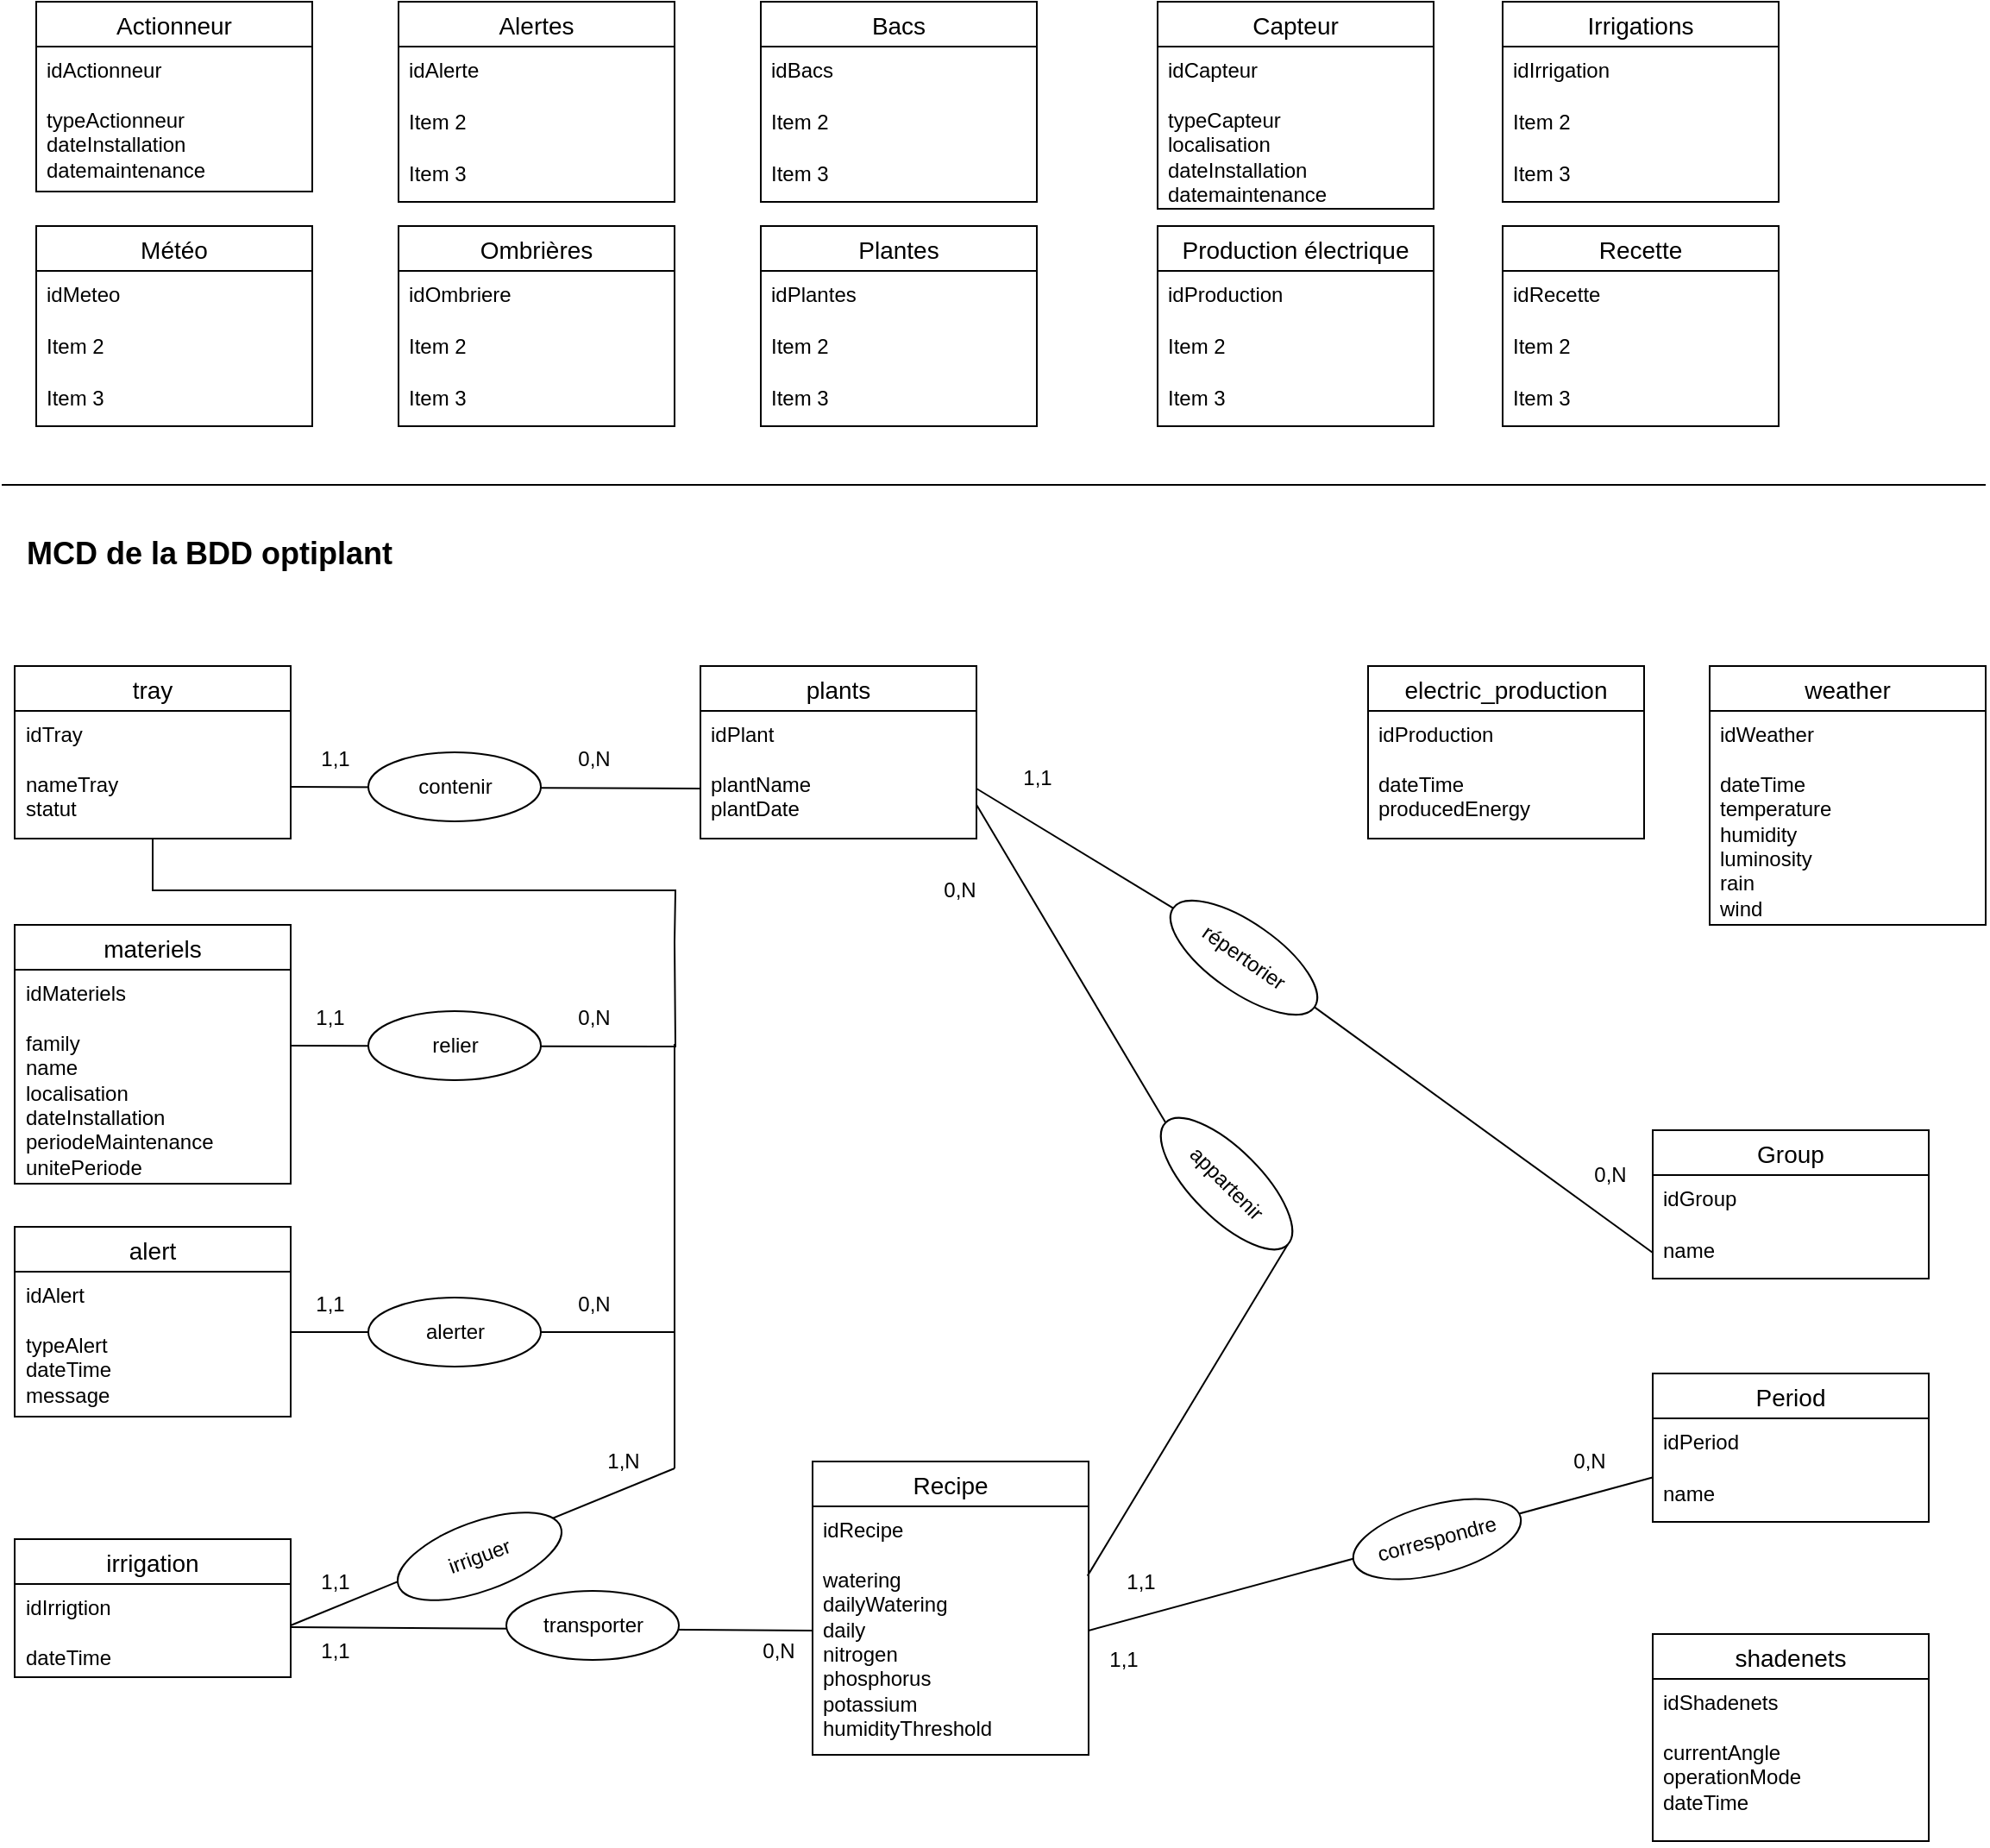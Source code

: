 <mxfile version="26.0.16">
  <diagram name="MCD" id="uWJ0e3N0dm7fcI5BOGlj">
    <mxGraphModel dx="1411" dy="1167" grid="1" gridSize="10" guides="1" tooltips="1" connect="1" arrows="1" fold="1" page="1" pageScale="1" pageWidth="1169" pageHeight="1654" math="0" shadow="0">
      <root>
        <mxCell id="T9H4gMGK_s0aDdUB7x26-0" />
        <mxCell id="T9H4gMGK_s0aDdUB7x26-1" parent="T9H4gMGK_s0aDdUB7x26-0" />
        <mxCell id="T9H4gMGK_s0aDdUB7x26-6" value="Alertes" style="swimlane;fontStyle=0;childLayout=stackLayout;horizontal=1;startSize=26;horizontalStack=0;resizeParent=1;resizeParentMax=0;resizeLast=0;collapsible=1;marginBottom=0;align=center;fontSize=14;" parent="T9H4gMGK_s0aDdUB7x26-1" vertex="1">
          <mxGeometry x="240" y="40" width="160" height="116" as="geometry" />
        </mxCell>
        <mxCell id="T9H4gMGK_s0aDdUB7x26-7" value="idAlerte" style="text;strokeColor=none;fillColor=none;spacingLeft=4;spacingRight=4;overflow=hidden;rotatable=0;points=[[0,0.5],[1,0.5]];portConstraint=eastwest;fontSize=12;whiteSpace=wrap;html=1;" parent="T9H4gMGK_s0aDdUB7x26-6" vertex="1">
          <mxGeometry y="26" width="160" height="30" as="geometry" />
        </mxCell>
        <mxCell id="T9H4gMGK_s0aDdUB7x26-8" value="Item 2" style="text;strokeColor=none;fillColor=none;spacingLeft=4;spacingRight=4;overflow=hidden;rotatable=0;points=[[0,0.5],[1,0.5]];portConstraint=eastwest;fontSize=12;whiteSpace=wrap;html=1;" parent="T9H4gMGK_s0aDdUB7x26-6" vertex="1">
          <mxGeometry y="56" width="160" height="30" as="geometry" />
        </mxCell>
        <mxCell id="T9H4gMGK_s0aDdUB7x26-9" value="Item 3" style="text;strokeColor=none;fillColor=none;spacingLeft=4;spacingRight=4;overflow=hidden;rotatable=0;points=[[0,0.5],[1,0.5]];portConstraint=eastwest;fontSize=12;whiteSpace=wrap;html=1;" parent="T9H4gMGK_s0aDdUB7x26-6" vertex="1">
          <mxGeometry y="86" width="160" height="30" as="geometry" />
        </mxCell>
        <mxCell id="T9H4gMGK_s0aDdUB7x26-10" value="Bacs" style="swimlane;fontStyle=0;childLayout=stackLayout;horizontal=1;startSize=26;horizontalStack=0;resizeParent=1;resizeParentMax=0;resizeLast=0;collapsible=1;marginBottom=0;align=center;fontSize=14;" parent="T9H4gMGK_s0aDdUB7x26-1" vertex="1">
          <mxGeometry x="450" y="40" width="160" height="116" as="geometry" />
        </mxCell>
        <mxCell id="T9H4gMGK_s0aDdUB7x26-11" value="idBacs" style="text;strokeColor=none;fillColor=none;spacingLeft=4;spacingRight=4;overflow=hidden;rotatable=0;points=[[0,0.5],[1,0.5]];portConstraint=eastwest;fontSize=12;whiteSpace=wrap;html=1;" parent="T9H4gMGK_s0aDdUB7x26-10" vertex="1">
          <mxGeometry y="26" width="160" height="30" as="geometry" />
        </mxCell>
        <mxCell id="T9H4gMGK_s0aDdUB7x26-12" value="Item 2" style="text;strokeColor=none;fillColor=none;spacingLeft=4;spacingRight=4;overflow=hidden;rotatable=0;points=[[0,0.5],[1,0.5]];portConstraint=eastwest;fontSize=12;whiteSpace=wrap;html=1;" parent="T9H4gMGK_s0aDdUB7x26-10" vertex="1">
          <mxGeometry y="56" width="160" height="30" as="geometry" />
        </mxCell>
        <mxCell id="T9H4gMGK_s0aDdUB7x26-13" value="Item 3" style="text;strokeColor=none;fillColor=none;spacingLeft=4;spacingRight=4;overflow=hidden;rotatable=0;points=[[0,0.5],[1,0.5]];portConstraint=eastwest;fontSize=12;whiteSpace=wrap;html=1;" parent="T9H4gMGK_s0aDdUB7x26-10" vertex="1">
          <mxGeometry y="86" width="160" height="30" as="geometry" />
        </mxCell>
        <mxCell id="T9H4gMGK_s0aDdUB7x26-18" value="Irrigations" style="swimlane;fontStyle=0;childLayout=stackLayout;horizontal=1;startSize=26;horizontalStack=0;resizeParent=1;resizeParentMax=0;resizeLast=0;collapsible=1;marginBottom=0;align=center;fontSize=14;" parent="T9H4gMGK_s0aDdUB7x26-1" vertex="1">
          <mxGeometry x="880" y="40" width="160" height="116" as="geometry" />
        </mxCell>
        <mxCell id="T9H4gMGK_s0aDdUB7x26-19" value="idIrrigation" style="text;strokeColor=none;fillColor=none;spacingLeft=4;spacingRight=4;overflow=hidden;rotatable=0;points=[[0,0.5],[1,0.5]];portConstraint=eastwest;fontSize=12;whiteSpace=wrap;html=1;" parent="T9H4gMGK_s0aDdUB7x26-18" vertex="1">
          <mxGeometry y="26" width="160" height="30" as="geometry" />
        </mxCell>
        <mxCell id="T9H4gMGK_s0aDdUB7x26-20" value="Item 2" style="text;strokeColor=none;fillColor=none;spacingLeft=4;spacingRight=4;overflow=hidden;rotatable=0;points=[[0,0.5],[1,0.5]];portConstraint=eastwest;fontSize=12;whiteSpace=wrap;html=1;" parent="T9H4gMGK_s0aDdUB7x26-18" vertex="1">
          <mxGeometry y="56" width="160" height="30" as="geometry" />
        </mxCell>
        <mxCell id="T9H4gMGK_s0aDdUB7x26-21" value="Item 3" style="text;strokeColor=none;fillColor=none;spacingLeft=4;spacingRight=4;overflow=hidden;rotatable=0;points=[[0,0.5],[1,0.5]];portConstraint=eastwest;fontSize=12;whiteSpace=wrap;html=1;" parent="T9H4gMGK_s0aDdUB7x26-18" vertex="1">
          <mxGeometry y="86" width="160" height="30" as="geometry" />
        </mxCell>
        <mxCell id="T9H4gMGK_s0aDdUB7x26-22" value="Météo" style="swimlane;fontStyle=0;childLayout=stackLayout;horizontal=1;startSize=26;horizontalStack=0;resizeParent=1;resizeParentMax=0;resizeLast=0;collapsible=1;marginBottom=0;align=center;fontSize=14;" parent="T9H4gMGK_s0aDdUB7x26-1" vertex="1">
          <mxGeometry x="30" y="170" width="160" height="116" as="geometry" />
        </mxCell>
        <mxCell id="T9H4gMGK_s0aDdUB7x26-23" value="idMeteo" style="text;strokeColor=none;fillColor=none;spacingLeft=4;spacingRight=4;overflow=hidden;rotatable=0;points=[[0,0.5],[1,0.5]];portConstraint=eastwest;fontSize=12;whiteSpace=wrap;html=1;" parent="T9H4gMGK_s0aDdUB7x26-22" vertex="1">
          <mxGeometry y="26" width="160" height="30" as="geometry" />
        </mxCell>
        <mxCell id="T9H4gMGK_s0aDdUB7x26-24" value="Item 2" style="text;strokeColor=none;fillColor=none;spacingLeft=4;spacingRight=4;overflow=hidden;rotatable=0;points=[[0,0.5],[1,0.5]];portConstraint=eastwest;fontSize=12;whiteSpace=wrap;html=1;" parent="T9H4gMGK_s0aDdUB7x26-22" vertex="1">
          <mxGeometry y="56" width="160" height="30" as="geometry" />
        </mxCell>
        <mxCell id="T9H4gMGK_s0aDdUB7x26-25" value="Item 3" style="text;strokeColor=none;fillColor=none;spacingLeft=4;spacingRight=4;overflow=hidden;rotatable=0;points=[[0,0.5],[1,0.5]];portConstraint=eastwest;fontSize=12;whiteSpace=wrap;html=1;" parent="T9H4gMGK_s0aDdUB7x26-22" vertex="1">
          <mxGeometry y="86" width="160" height="30" as="geometry" />
        </mxCell>
        <mxCell id="T9H4gMGK_s0aDdUB7x26-26" value="Ombrières" style="swimlane;fontStyle=0;childLayout=stackLayout;horizontal=1;startSize=26;horizontalStack=0;resizeParent=1;resizeParentMax=0;resizeLast=0;collapsible=1;marginBottom=0;align=center;fontSize=14;" parent="T9H4gMGK_s0aDdUB7x26-1" vertex="1">
          <mxGeometry x="240" y="170" width="160" height="116" as="geometry" />
        </mxCell>
        <mxCell id="T9H4gMGK_s0aDdUB7x26-27" value="idOmbriere" style="text;strokeColor=none;fillColor=none;spacingLeft=4;spacingRight=4;overflow=hidden;rotatable=0;points=[[0,0.5],[1,0.5]];portConstraint=eastwest;fontSize=12;whiteSpace=wrap;html=1;" parent="T9H4gMGK_s0aDdUB7x26-26" vertex="1">
          <mxGeometry y="26" width="160" height="30" as="geometry" />
        </mxCell>
        <mxCell id="T9H4gMGK_s0aDdUB7x26-28" value="Item 2" style="text;strokeColor=none;fillColor=none;spacingLeft=4;spacingRight=4;overflow=hidden;rotatable=0;points=[[0,0.5],[1,0.5]];portConstraint=eastwest;fontSize=12;whiteSpace=wrap;html=1;" parent="T9H4gMGK_s0aDdUB7x26-26" vertex="1">
          <mxGeometry y="56" width="160" height="30" as="geometry" />
        </mxCell>
        <mxCell id="T9H4gMGK_s0aDdUB7x26-29" value="Item 3" style="text;strokeColor=none;fillColor=none;spacingLeft=4;spacingRight=4;overflow=hidden;rotatable=0;points=[[0,0.5],[1,0.5]];portConstraint=eastwest;fontSize=12;whiteSpace=wrap;html=1;" parent="T9H4gMGK_s0aDdUB7x26-26" vertex="1">
          <mxGeometry y="86" width="160" height="30" as="geometry" />
        </mxCell>
        <mxCell id="T9H4gMGK_s0aDdUB7x26-30" value="Plantes" style="swimlane;fontStyle=0;childLayout=stackLayout;horizontal=1;startSize=26;horizontalStack=0;resizeParent=1;resizeParentMax=0;resizeLast=0;collapsible=1;marginBottom=0;align=center;fontSize=14;" parent="T9H4gMGK_s0aDdUB7x26-1" vertex="1">
          <mxGeometry x="450" y="170" width="160" height="116" as="geometry" />
        </mxCell>
        <mxCell id="T9H4gMGK_s0aDdUB7x26-31" value="idPlantes" style="text;strokeColor=none;fillColor=none;spacingLeft=4;spacingRight=4;overflow=hidden;rotatable=0;points=[[0,0.5],[1,0.5]];portConstraint=eastwest;fontSize=12;whiteSpace=wrap;html=1;" parent="T9H4gMGK_s0aDdUB7x26-30" vertex="1">
          <mxGeometry y="26" width="160" height="30" as="geometry" />
        </mxCell>
        <mxCell id="T9H4gMGK_s0aDdUB7x26-32" value="Item 2" style="text;strokeColor=none;fillColor=none;spacingLeft=4;spacingRight=4;overflow=hidden;rotatable=0;points=[[0,0.5],[1,0.5]];portConstraint=eastwest;fontSize=12;whiteSpace=wrap;html=1;" parent="T9H4gMGK_s0aDdUB7x26-30" vertex="1">
          <mxGeometry y="56" width="160" height="30" as="geometry" />
        </mxCell>
        <mxCell id="T9H4gMGK_s0aDdUB7x26-33" value="Item 3" style="text;strokeColor=none;fillColor=none;spacingLeft=4;spacingRight=4;overflow=hidden;rotatable=0;points=[[0,0.5],[1,0.5]];portConstraint=eastwest;fontSize=12;whiteSpace=wrap;html=1;" parent="T9H4gMGK_s0aDdUB7x26-30" vertex="1">
          <mxGeometry y="86" width="160" height="30" as="geometry" />
        </mxCell>
        <mxCell id="T9H4gMGK_s0aDdUB7x26-34" value="Production électrique" style="swimlane;fontStyle=0;childLayout=stackLayout;horizontal=1;startSize=26;horizontalStack=0;resizeParent=1;resizeParentMax=0;resizeLast=0;collapsible=1;marginBottom=0;align=center;fontSize=14;" parent="T9H4gMGK_s0aDdUB7x26-1" vertex="1">
          <mxGeometry x="680" y="170" width="160" height="116" as="geometry" />
        </mxCell>
        <mxCell id="T9H4gMGK_s0aDdUB7x26-35" value="idProduction" style="text;strokeColor=none;fillColor=none;spacingLeft=4;spacingRight=4;overflow=hidden;rotatable=0;points=[[0,0.5],[1,0.5]];portConstraint=eastwest;fontSize=12;whiteSpace=wrap;html=1;" parent="T9H4gMGK_s0aDdUB7x26-34" vertex="1">
          <mxGeometry y="26" width="160" height="30" as="geometry" />
        </mxCell>
        <mxCell id="T9H4gMGK_s0aDdUB7x26-36" value="Item 2" style="text;strokeColor=none;fillColor=none;spacingLeft=4;spacingRight=4;overflow=hidden;rotatable=0;points=[[0,0.5],[1,0.5]];portConstraint=eastwest;fontSize=12;whiteSpace=wrap;html=1;" parent="T9H4gMGK_s0aDdUB7x26-34" vertex="1">
          <mxGeometry y="56" width="160" height="30" as="geometry" />
        </mxCell>
        <mxCell id="T9H4gMGK_s0aDdUB7x26-37" value="Item 3" style="text;strokeColor=none;fillColor=none;spacingLeft=4;spacingRight=4;overflow=hidden;rotatable=0;points=[[0,0.5],[1,0.5]];portConstraint=eastwest;fontSize=12;whiteSpace=wrap;html=1;" parent="T9H4gMGK_s0aDdUB7x26-34" vertex="1">
          <mxGeometry y="86" width="160" height="30" as="geometry" />
        </mxCell>
        <mxCell id="T9H4gMGK_s0aDdUB7x26-38" value="Recette" style="swimlane;fontStyle=0;childLayout=stackLayout;horizontal=1;startSize=26;horizontalStack=0;resizeParent=1;resizeParentMax=0;resizeLast=0;collapsible=1;marginBottom=0;align=center;fontSize=14;" parent="T9H4gMGK_s0aDdUB7x26-1" vertex="1">
          <mxGeometry x="880" y="170" width="160" height="116" as="geometry" />
        </mxCell>
        <mxCell id="T9H4gMGK_s0aDdUB7x26-39" value="idRecette" style="text;strokeColor=none;fillColor=none;spacingLeft=4;spacingRight=4;overflow=hidden;rotatable=0;points=[[0,0.5],[1,0.5]];portConstraint=eastwest;fontSize=12;whiteSpace=wrap;html=1;" parent="T9H4gMGK_s0aDdUB7x26-38" vertex="1">
          <mxGeometry y="26" width="160" height="30" as="geometry" />
        </mxCell>
        <mxCell id="T9H4gMGK_s0aDdUB7x26-40" value="Item 2" style="text;strokeColor=none;fillColor=none;spacingLeft=4;spacingRight=4;overflow=hidden;rotatable=0;points=[[0,0.5],[1,0.5]];portConstraint=eastwest;fontSize=12;whiteSpace=wrap;html=1;" parent="T9H4gMGK_s0aDdUB7x26-38" vertex="1">
          <mxGeometry y="56" width="160" height="30" as="geometry" />
        </mxCell>
        <mxCell id="T9H4gMGK_s0aDdUB7x26-41" value="Item 3" style="text;strokeColor=none;fillColor=none;spacingLeft=4;spacingRight=4;overflow=hidden;rotatable=0;points=[[0,0.5],[1,0.5]];portConstraint=eastwest;fontSize=12;whiteSpace=wrap;html=1;" parent="T9H4gMGK_s0aDdUB7x26-38" vertex="1">
          <mxGeometry y="86" width="160" height="30" as="geometry" />
        </mxCell>
        <mxCell id="j0MVk8MpoayFazlEa2W3-0" style="edgeStyle=orthogonalEdgeStyle;rounded=0;orthogonalLoop=1;jettySize=auto;html=1;exitX=0.5;exitY=1;exitDx=0;exitDy=0;endArrow=none;startFill=0;" parent="T9H4gMGK_s0aDdUB7x26-1" source="nybgzaofSDxsT-tVlt5b-0" edge="1">
          <mxGeometry relative="1" as="geometry">
            <mxPoint x="400" y="585" as="targetPoint" />
          </mxGeometry>
        </mxCell>
        <mxCell id="nybgzaofSDxsT-tVlt5b-0" value="tray" style="swimlane;fontStyle=0;childLayout=stackLayout;horizontal=1;startSize=26;horizontalStack=0;resizeParent=1;resizeParentMax=0;resizeLast=0;collapsible=1;marginBottom=0;align=center;fontSize=14;" parent="T9H4gMGK_s0aDdUB7x26-1" vertex="1">
          <mxGeometry x="17.5" y="425" width="160" height="100" as="geometry" />
        </mxCell>
        <mxCell id="nybgzaofSDxsT-tVlt5b-1" value="&lt;div&gt;idTray&lt;u&gt; &lt;/u&gt;&lt;/div&gt;&lt;div&gt;&lt;br&gt;&lt;/div&gt;&lt;div&gt;nameTray&lt;/div&gt;&lt;div&gt;&lt;span style=&quot;white-space: pre;&quot;&gt;statut&lt;span style=&quot;white-space: pre;&quot;&gt;&#x9;&lt;/span&gt;&lt;/span&gt;&lt;/div&gt;&lt;div&gt;&lt;br&gt;&lt;/div&gt;" style="text;strokeColor=none;fillColor=none;spacingLeft=4;spacingRight=4;overflow=hidden;rotatable=0;points=[[0,0.5],[1,0.5]];portConstraint=eastwest;fontSize=12;whiteSpace=wrap;html=1;" parent="nybgzaofSDxsT-tVlt5b-0" vertex="1">
          <mxGeometry y="26" width="160" height="74" as="geometry" />
        </mxCell>
        <mxCell id="nybgzaofSDxsT-tVlt5b-4" value="plants" style="swimlane;fontStyle=0;childLayout=stackLayout;horizontal=1;startSize=26;horizontalStack=0;resizeParent=1;resizeParentMax=0;resizeLast=0;collapsible=1;marginBottom=0;align=center;fontSize=14;" parent="T9H4gMGK_s0aDdUB7x26-1" vertex="1">
          <mxGeometry x="415" y="425" width="160" height="100" as="geometry">
            <mxRectangle x="380" y="360" width="90" height="30" as="alternateBounds" />
          </mxGeometry>
        </mxCell>
        <mxCell id="nybgzaofSDxsT-tVlt5b-5" value="&lt;div&gt;idPlant&lt;/div&gt;&lt;div&gt;&lt;br&gt;&lt;/div&gt;&lt;div&gt;plantName&lt;/div&gt;&lt;div&gt;plantDate&lt;/div&gt;" style="text;strokeColor=none;fillColor=none;spacingLeft=4;spacingRight=4;overflow=hidden;rotatable=0;points=[[0,0.5],[1,0.5]];portConstraint=eastwest;fontSize=12;whiteSpace=wrap;html=1;" parent="nybgzaofSDxsT-tVlt5b-4" vertex="1">
          <mxGeometry y="26" width="160" height="74" as="geometry" />
        </mxCell>
        <mxCell id="nybgzaofSDxsT-tVlt5b-12" value="" style="endArrow=none;html=1;rounded=0;entryX=0;entryY=0.5;entryDx=0;entryDy=0;" parent="T9H4gMGK_s0aDdUB7x26-1" edge="1">
          <mxGeometry relative="1" as="geometry">
            <mxPoint x="177.5" y="495" as="sourcePoint" />
            <mxPoint x="415" y="496" as="targetPoint" />
          </mxGeometry>
        </mxCell>
        <mxCell id="nybgzaofSDxsT-tVlt5b-9" value="contenir" style="ellipse;whiteSpace=wrap;html=1;align=center;" parent="T9H4gMGK_s0aDdUB7x26-1" vertex="1">
          <mxGeometry x="222.5" y="475" width="100" height="40" as="geometry" />
        </mxCell>
        <mxCell id="gFLPSM0X9cLNO_FBiv-f-0" value="1,1" style="text;html=1;align=center;verticalAlign=middle;resizable=0;points=[];autosize=1;strokeColor=none;fillColor=none;" parent="T9H4gMGK_s0aDdUB7x26-1" vertex="1">
          <mxGeometry x="182.5" y="464" width="40" height="30" as="geometry" />
        </mxCell>
        <mxCell id="gFLPSM0X9cLNO_FBiv-f-2" value="0,N" style="text;html=1;align=center;verticalAlign=middle;resizable=0;points=[];autosize=1;strokeColor=none;fillColor=none;" parent="T9H4gMGK_s0aDdUB7x26-1" vertex="1">
          <mxGeometry x="332.5" y="464" width="40" height="30" as="geometry" />
        </mxCell>
        <mxCell id="gFLPSM0X9cLNO_FBiv-f-3" value="" style="endArrow=none;html=1;rounded=0;" parent="T9H4gMGK_s0aDdUB7x26-1" edge="1">
          <mxGeometry width="50" height="50" relative="1" as="geometry">
            <mxPoint x="10" y="320" as="sourcePoint" />
            <mxPoint x="1160" y="320" as="targetPoint" />
          </mxGeometry>
        </mxCell>
        <mxCell id="gFLPSM0X9cLNO_FBiv-f-16" value="" style="endArrow=none;html=1;rounded=0;edgeStyle=orthogonalEdgeStyle;" parent="T9H4gMGK_s0aDdUB7x26-1" edge="1">
          <mxGeometry relative="1" as="geometry">
            <mxPoint x="177.5" y="645" as="sourcePoint" />
            <mxPoint x="400" y="585" as="targetPoint" />
          </mxGeometry>
        </mxCell>
        <mxCell id="gFLPSM0X9cLNO_FBiv-f-17" value="relier" style="ellipse;whiteSpace=wrap;html=1;align=center;" parent="T9H4gMGK_s0aDdUB7x26-1" vertex="1">
          <mxGeometry x="222.5" y="625" width="100" height="40" as="geometry" />
        </mxCell>
        <mxCell id="gFLPSM0X9cLNO_FBiv-f-18" value="1,1" style="text;html=1;align=center;verticalAlign=middle;resizable=0;points=[];autosize=1;strokeColor=none;fillColor=none;" parent="T9H4gMGK_s0aDdUB7x26-1" vertex="1">
          <mxGeometry x="180" y="614" width="40" height="30" as="geometry" />
        </mxCell>
        <mxCell id="gFLPSM0X9cLNO_FBiv-f-19" value="0,N" style="text;html=1;align=center;verticalAlign=middle;resizable=0;points=[];autosize=1;strokeColor=none;fillColor=none;" parent="T9H4gMGK_s0aDdUB7x26-1" vertex="1">
          <mxGeometry x="332.5" y="614" width="40" height="30" as="geometry" />
        </mxCell>
        <mxCell id="gFLPSM0X9cLNO_FBiv-f-40" value="alert" style="swimlane;fontStyle=0;childLayout=stackLayout;horizontal=1;startSize=26;horizontalStack=0;resizeParent=1;resizeParentMax=0;resizeLast=0;collapsible=1;marginBottom=0;align=center;fontSize=14;" parent="T9H4gMGK_s0aDdUB7x26-1" vertex="1">
          <mxGeometry x="17.5" y="750" width="160" height="110" as="geometry" />
        </mxCell>
        <mxCell id="gFLPSM0X9cLNO_FBiv-f-41" value="&lt;div&gt;idAlert&lt;/div&gt;&lt;div&gt;&lt;br&gt;&lt;/div&gt;&lt;div&gt;typeAlert&lt;/div&gt;&lt;div&gt;dateTime&lt;/div&gt;&lt;div&gt;message&lt;br&gt;&lt;/div&gt;" style="text;strokeColor=none;fillColor=none;spacingLeft=4;spacingRight=4;overflow=hidden;rotatable=0;points=[[0,0.5],[1,0.5]];portConstraint=eastwest;fontSize=12;whiteSpace=wrap;html=1;" parent="gFLPSM0X9cLNO_FBiv-f-40" vertex="1">
          <mxGeometry y="26" width="160" height="84" as="geometry" />
        </mxCell>
        <mxCell id="gFLPSM0X9cLNO_FBiv-f-48" value="" style="endArrow=none;html=1;rounded=0;" parent="T9H4gMGK_s0aDdUB7x26-1" edge="1">
          <mxGeometry relative="1" as="geometry">
            <mxPoint x="177.5" y="811" as="sourcePoint" />
            <mxPoint x="400" y="811" as="targetPoint" />
          </mxGeometry>
        </mxCell>
        <mxCell id="gFLPSM0X9cLNO_FBiv-f-49" value="alerter" style="ellipse;whiteSpace=wrap;html=1;align=center;" parent="T9H4gMGK_s0aDdUB7x26-1" vertex="1">
          <mxGeometry x="222.5" y="791" width="100" height="40" as="geometry" />
        </mxCell>
        <mxCell id="gFLPSM0X9cLNO_FBiv-f-50" value="1,1" style="text;html=1;align=center;verticalAlign=middle;resizable=0;points=[];autosize=1;strokeColor=none;fillColor=none;" parent="T9H4gMGK_s0aDdUB7x26-1" vertex="1">
          <mxGeometry x="180" y="780" width="40" height="30" as="geometry" />
        </mxCell>
        <mxCell id="gFLPSM0X9cLNO_FBiv-f-51" value="0,N" style="text;html=1;align=center;verticalAlign=middle;resizable=0;points=[];autosize=1;strokeColor=none;fillColor=none;" parent="T9H4gMGK_s0aDdUB7x26-1" vertex="1">
          <mxGeometry x="332.5" y="780" width="40" height="30" as="geometry" />
        </mxCell>
        <mxCell id="gFLPSM0X9cLNO_FBiv-f-129" value="0,N" style="text;html=1;align=center;verticalAlign=middle;resizable=0;points=[];autosize=1;strokeColor=none;fillColor=none;" parent="T9H4gMGK_s0aDdUB7x26-1" vertex="1">
          <mxGeometry x="922" y="705" width="40" height="30" as="geometry" />
        </mxCell>
        <mxCell id="gFLPSM0X9cLNO_FBiv-f-145" value="Group" style="swimlane;fontStyle=0;childLayout=stackLayout;horizontal=1;startSize=26;horizontalStack=0;resizeParent=1;resizeParentMax=0;resizeLast=0;collapsible=1;marginBottom=0;align=center;fontSize=14;" parent="T9H4gMGK_s0aDdUB7x26-1" vertex="1">
          <mxGeometry x="967" y="694" width="160" height="86" as="geometry">
            <mxRectangle x="380" y="360" width="90" height="30" as="alternateBounds" />
          </mxGeometry>
        </mxCell>
        <mxCell id="gFLPSM0X9cLNO_FBiv-f-146" value="idGroup" style="text;strokeColor=none;fillColor=none;spacingLeft=4;spacingRight=4;overflow=hidden;rotatable=0;points=[[0,0.5],[1,0.5]];portConstraint=eastwest;fontSize=12;whiteSpace=wrap;html=1;" parent="gFLPSM0X9cLNO_FBiv-f-145" vertex="1">
          <mxGeometry y="26" width="160" height="30" as="geometry" />
        </mxCell>
        <mxCell id="gFLPSM0X9cLNO_FBiv-f-147" value="name" style="text;strokeColor=none;fillColor=none;spacingLeft=4;spacingRight=4;overflow=hidden;rotatable=0;points=[[0,0.5],[1,0.5]];portConstraint=eastwest;fontSize=12;whiteSpace=wrap;html=1;" parent="gFLPSM0X9cLNO_FBiv-f-145" vertex="1">
          <mxGeometry y="56" width="160" height="30" as="geometry" />
        </mxCell>
        <mxCell id="gFLPSM0X9cLNO_FBiv-f-149" value="" style="endArrow=none;html=1;rounded=0;exitX=0;exitY=0.5;exitDx=0;exitDy=0;entryX=1;entryY=0.735;entryDx=0;entryDy=0;entryPerimeter=0;" parent="T9H4gMGK_s0aDdUB7x26-1" source="0mks6wMDwfBb0dTUlS5L-0" target="nybgzaofSDxsT-tVlt5b-5" edge="1">
          <mxGeometry relative="1" as="geometry">
            <mxPoint x="630" y="690" as="sourcePoint" />
            <mxPoint x="577" y="500" as="targetPoint" />
          </mxGeometry>
        </mxCell>
        <mxCell id="gFLPSM0X9cLNO_FBiv-f-151" value="1,1" style="text;html=1;align=center;verticalAlign=middle;resizable=0;points=[];autosize=1;strokeColor=none;fillColor=none;" parent="T9H4gMGK_s0aDdUB7x26-1" vertex="1">
          <mxGeometry x="640" y="986" width="40" height="30" as="geometry" />
        </mxCell>
        <mxCell id="gFLPSM0X9cLNO_FBiv-f-152" value="0,N" style="text;html=1;align=center;verticalAlign=middle;resizable=0;points=[];autosize=1;strokeColor=none;fillColor=none;" parent="T9H4gMGK_s0aDdUB7x26-1" vertex="1">
          <mxGeometry x="545" y="540" width="40" height="30" as="geometry" />
        </mxCell>
        <mxCell id="gFLPSM0X9cLNO_FBiv-f-153" value="&amp;nbsp;" style="text;strokeColor=none;fillColor=none;spacingLeft=4;spacingRight=4;overflow=hidden;rotatable=0;points=[[0,0.5],[1,0.5]];portConstraint=eastwest;fontSize=12;whiteSpace=wrap;html=1;" parent="T9H4gMGK_s0aDdUB7x26-1" vertex="1">
          <mxGeometry x="967" y="878" width="160" height="30" as="geometry" />
        </mxCell>
        <mxCell id="gFLPSM0X9cLNO_FBiv-f-154" value="" style="endArrow=none;html=1;rounded=0;entryX=-0.001;entryY=0.142;entryDx=0;entryDy=0;exitX=1;exitY=0.5;exitDx=0;exitDy=0;entryPerimeter=0;" parent="T9H4gMGK_s0aDdUB7x26-1" source="gFLPSM0X9cLNO_FBiv-f-178" target="gFLPSM0X9cLNO_FBiv-f-161" edge="1">
          <mxGeometry relative="1" as="geometry">
            <mxPoint x="907.355" y="1009.645" as="sourcePoint" />
            <mxPoint x="727.5" y="1375" as="targetPoint" />
          </mxGeometry>
        </mxCell>
        <mxCell id="gFLPSM0X9cLNO_FBiv-f-155" value="1,1" style="text;html=1;align=center;verticalAlign=middle;resizable=0;points=[];autosize=1;strokeColor=none;fillColor=none;" parent="T9H4gMGK_s0aDdUB7x26-1" vertex="1">
          <mxGeometry x="650" y="941" width="40" height="30" as="geometry" />
        </mxCell>
        <mxCell id="gFLPSM0X9cLNO_FBiv-f-156" value="0,N" style="text;html=1;align=center;verticalAlign=middle;resizable=0;points=[];autosize=1;strokeColor=none;fillColor=none;" parent="T9H4gMGK_s0aDdUB7x26-1" vertex="1">
          <mxGeometry x="910" y="871" width="40" height="30" as="geometry" />
        </mxCell>
        <mxCell id="gFLPSM0X9cLNO_FBiv-f-159" value="Period" style="swimlane;fontStyle=0;childLayout=stackLayout;horizontal=1;startSize=26;horizontalStack=0;resizeParent=1;resizeParentMax=0;resizeLast=0;collapsible=1;marginBottom=0;align=center;fontSize=14;" parent="T9H4gMGK_s0aDdUB7x26-1" vertex="1">
          <mxGeometry x="967" y="835" width="160" height="86" as="geometry">
            <mxRectangle x="380" y="360" width="90" height="30" as="alternateBounds" />
          </mxGeometry>
        </mxCell>
        <mxCell id="gFLPSM0X9cLNO_FBiv-f-160" value="idPeriod" style="text;strokeColor=none;fillColor=none;spacingLeft=4;spacingRight=4;overflow=hidden;rotatable=0;points=[[0,0.5],[1,0.5]];portConstraint=eastwest;fontSize=12;whiteSpace=wrap;html=1;" parent="gFLPSM0X9cLNO_FBiv-f-159" vertex="1">
          <mxGeometry y="26" width="160" height="30" as="geometry" />
        </mxCell>
        <mxCell id="gFLPSM0X9cLNO_FBiv-f-161" value="name" style="text;strokeColor=none;fillColor=none;spacingLeft=4;spacingRight=4;overflow=hidden;rotatable=0;points=[[0,0.5],[1,0.5]];portConstraint=eastwest;fontSize=12;whiteSpace=wrap;html=1;" parent="gFLPSM0X9cLNO_FBiv-f-159" vertex="1">
          <mxGeometry y="56" width="160" height="30" as="geometry" />
        </mxCell>
        <mxCell id="gFLPSM0X9cLNO_FBiv-f-169" value="irrigation" style="swimlane;fontStyle=0;childLayout=stackLayout;horizontal=1;startSize=26;horizontalStack=0;resizeParent=1;resizeParentMax=0;resizeLast=0;collapsible=1;marginBottom=0;align=center;fontSize=14;" parent="T9H4gMGK_s0aDdUB7x26-1" vertex="1">
          <mxGeometry x="17.5" y="931" width="160" height="80" as="geometry" />
        </mxCell>
        <mxCell id="gFLPSM0X9cLNO_FBiv-f-170" value="&lt;div&gt;idIrrigtion&lt;/div&gt;&lt;div&gt;&lt;br&gt;&lt;/div&gt;&lt;div&gt;dateTime&lt;/div&gt;&lt;div&gt;&lt;br&gt;&lt;/div&gt;" style="text;strokeColor=none;fillColor=none;spacingLeft=4;spacingRight=4;overflow=hidden;rotatable=0;points=[[0,0.5],[1,0.5]];portConstraint=eastwest;fontSize=12;whiteSpace=wrap;html=1;" parent="gFLPSM0X9cLNO_FBiv-f-169" vertex="1">
          <mxGeometry y="26" width="160" height="54" as="geometry" />
        </mxCell>
        <mxCell id="gFLPSM0X9cLNO_FBiv-f-173" value="" style="endArrow=none;html=1;rounded=0;" parent="T9H4gMGK_s0aDdUB7x26-1" edge="1">
          <mxGeometry relative="1" as="geometry">
            <mxPoint x="177.5" y="981" as="sourcePoint" />
            <mxPoint x="400" y="890" as="targetPoint" />
          </mxGeometry>
        </mxCell>
        <mxCell id="gFLPSM0X9cLNO_FBiv-f-174" value="irriguer" style="ellipse;whiteSpace=wrap;html=1;align=center;rotation=-20;" parent="T9H4gMGK_s0aDdUB7x26-1" vertex="1">
          <mxGeometry x="237" y="921" width="100" height="40" as="geometry" />
        </mxCell>
        <mxCell id="gFLPSM0X9cLNO_FBiv-f-175" value="1,1" style="text;html=1;align=center;verticalAlign=middle;resizable=0;points=[];autosize=1;strokeColor=none;fillColor=none;" parent="T9H4gMGK_s0aDdUB7x26-1" vertex="1">
          <mxGeometry x="182.5" y="941" width="40" height="30" as="geometry" />
        </mxCell>
        <mxCell id="gFLPSM0X9cLNO_FBiv-f-176" value="1,N" style="text;html=1;align=center;verticalAlign=middle;resizable=0;points=[];autosize=1;strokeColor=none;fillColor=none;" parent="T9H4gMGK_s0aDdUB7x26-1" vertex="1">
          <mxGeometry x="350" y="871" width="40" height="30" as="geometry" />
        </mxCell>
        <mxCell id="gFLPSM0X9cLNO_FBiv-f-177" value="Recipe" style="swimlane;fontStyle=0;childLayout=stackLayout;horizontal=1;startSize=26;horizontalStack=0;resizeParent=1;resizeParentMax=0;resizeLast=0;collapsible=1;marginBottom=0;align=center;fontSize=14;" parent="T9H4gMGK_s0aDdUB7x26-1" vertex="1">
          <mxGeometry x="480" y="886" width="160" height="170" as="geometry">
            <mxRectangle x="380" y="360" width="90" height="30" as="alternateBounds" />
          </mxGeometry>
        </mxCell>
        <mxCell id="gFLPSM0X9cLNO_FBiv-f-178" value="&lt;div&gt;idRecipe&lt;br&gt;&lt;/div&gt;&lt;div&gt;&lt;br&gt;&lt;/div&gt;&lt;div&gt;watering&lt;span style=&quot;white-space: pre;&quot;&gt;&lt;/span&gt;&lt;/div&gt;&lt;div&gt;&lt;div&gt;dailyWatering&lt;span style=&quot;white-space: pre;&quot;&gt;&#x9;&lt;/span&gt;&lt;/div&gt;&lt;div&gt;daily&lt;span style=&quot;white-space: pre;&quot;&gt;&#x9;&lt;/span&gt;&lt;span style=&quot;white-space: pre;&quot;&gt;&#x9;&lt;/span&gt;&lt;br&gt;nitrogen&lt;span style=&quot;white-space: pre;&quot;&gt;&#x9;&lt;/span&gt;&lt;br&gt;phosphorus&lt;span style=&quot;white-space: pre;&quot;&gt;&#x9;&lt;/span&gt;&lt;br&gt;potassium&lt;span style=&quot;white-space: pre;&quot;&gt;&#x9;&lt;/span&gt;&lt;br&gt;humidityThreshold&lt;/div&gt;&lt;br&gt;&lt;/div&gt;&lt;div&gt;&lt;br&gt;&lt;/div&gt;" style="text;strokeColor=none;fillColor=none;spacingLeft=4;spacingRight=4;overflow=hidden;rotatable=0;points=[[0,0.5],[1,0.5]];portConstraint=eastwest;fontSize=12;whiteSpace=wrap;html=1;" parent="gFLPSM0X9cLNO_FBiv-f-177" vertex="1">
          <mxGeometry y="26" width="160" height="144" as="geometry" />
        </mxCell>
        <mxCell id="gFLPSM0X9cLNO_FBiv-f-182" value="1,1" style="text;html=1;align=center;verticalAlign=middle;resizable=0;points=[];autosize=1;strokeColor=none;fillColor=none;" parent="T9H4gMGK_s0aDdUB7x26-1" vertex="1">
          <mxGeometry x="182.5" y="981" width="40" height="30" as="geometry" />
        </mxCell>
        <mxCell id="gFLPSM0X9cLNO_FBiv-f-183" value="0,N" style="text;html=1;align=center;verticalAlign=middle;resizable=0;points=[];autosize=1;strokeColor=none;fillColor=none;" parent="T9H4gMGK_s0aDdUB7x26-1" vertex="1">
          <mxGeometry x="440" y="981" width="40" height="30" as="geometry" />
        </mxCell>
        <mxCell id="gFLPSM0X9cLNO_FBiv-f-184" value="" style="endArrow=none;html=1;rounded=0;entryX=0;entryY=0.5;entryDx=0;entryDy=0;exitX=1;exitY=0.5;exitDx=0;exitDy=0;" parent="T9H4gMGK_s0aDdUB7x26-1" target="gFLPSM0X9cLNO_FBiv-f-178" edge="1">
          <mxGeometry relative="1" as="geometry">
            <mxPoint x="177.5" y="982" as="sourcePoint" />
            <mxPoint x="256.699" y="1036" as="targetPoint" />
          </mxGeometry>
        </mxCell>
        <mxCell id="gFLPSM0X9cLNO_FBiv-f-206" style="rounded=0;orthogonalLoop=1;jettySize=auto;html=1;entryX=0;entryY=0.5;entryDx=0;entryDy=0;endArrow=none;startFill=0;exitX=1;exitY=0.5;exitDx=0;exitDy=0;" parent="T9H4gMGK_s0aDdUB7x26-1" source="gFLPSM0X9cLNO_FBiv-f-207" target="gFLPSM0X9cLNO_FBiv-f-147" edge="1">
          <mxGeometry relative="1" as="geometry">
            <mxPoint x="820" y="1025" as="targetPoint" />
            <mxPoint x="575" y="496" as="sourcePoint" />
            <Array as="points" />
          </mxGeometry>
        </mxCell>
        <mxCell id="gFLPSM0X9cLNO_FBiv-f-191" value="1,1" style="text;html=1;align=center;verticalAlign=middle;resizable=0;points=[];autosize=1;strokeColor=none;fillColor=none;" parent="T9H4gMGK_s0aDdUB7x26-1" vertex="1">
          <mxGeometry x="590" y="475" width="40" height="30" as="geometry" />
        </mxCell>
        <mxCell id="j0MVk8MpoayFazlEa2W3-1" value="" style="endArrow=none;html=1;rounded=0;" parent="T9H4gMGK_s0aDdUB7x26-1" edge="1">
          <mxGeometry width="50" height="50" relative="1" as="geometry">
            <mxPoint x="400" y="890" as="sourcePoint" />
            <mxPoint x="400" y="644" as="targetPoint" />
          </mxGeometry>
        </mxCell>
        <mxCell id="j0MVk8MpoayFazlEa2W3-2" value="" style="rounded=0;orthogonalLoop=1;jettySize=auto;html=1;entryX=0;entryY=0.5;entryDx=0;entryDy=0;endArrow=none;startFill=0;exitX=1;exitY=0.5;exitDx=0;exitDy=0;" parent="T9H4gMGK_s0aDdUB7x26-1" target="gFLPSM0X9cLNO_FBiv-f-207" edge="1">
          <mxGeometry relative="1" as="geometry">
            <mxPoint x="967" y="755" as="targetPoint" />
            <mxPoint x="575" y="496" as="sourcePoint" />
            <Array as="points" />
          </mxGeometry>
        </mxCell>
        <mxCell id="gFLPSM0X9cLNO_FBiv-f-207" value="répertorier" style="ellipse;whiteSpace=wrap;html=1;align=center;rotation=35;" parent="T9H4gMGK_s0aDdUB7x26-1" vertex="1">
          <mxGeometry x="680" y="574" width="100" height="40" as="geometry" />
        </mxCell>
        <mxCell id="j0MVk8MpoayFazlEa2W3-3" value="transporter" style="ellipse;whiteSpace=wrap;html=1;align=center;rotation=0;" parent="T9H4gMGK_s0aDdUB7x26-1" vertex="1">
          <mxGeometry x="302.5" y="961" width="100" height="40" as="geometry" />
        </mxCell>
        <mxCell id="j0MVk8MpoayFazlEa2W3-4" value="correspondre" style="ellipse;whiteSpace=wrap;html=1;align=center;rotation=-15;" parent="T9H4gMGK_s0aDdUB7x26-1" vertex="1">
          <mxGeometry x="792" y="911" width="100" height="40" as="geometry" />
        </mxCell>
        <mxCell id="ap3bOUWLykSENtYzDzGO-1" value="&lt;h2&gt;MCD de la BDD optiplant &lt;br&gt;&lt;/h2&gt;" style="text;html=1;align=center;verticalAlign=middle;resizable=0;points=[];autosize=1;strokeColor=none;fillColor=none;" parent="T9H4gMGK_s0aDdUB7x26-1" vertex="1">
          <mxGeometry x="10" y="330" width="240" height="60" as="geometry" />
        </mxCell>
        <mxCell id="ap3bOUWLykSENtYzDzGO-2" value="weather" style="swimlane;fontStyle=0;childLayout=stackLayout;horizontal=1;startSize=26;horizontalStack=0;resizeParent=1;resizeParentMax=0;resizeLast=0;collapsible=1;marginBottom=0;align=center;fontSize=14;" parent="T9H4gMGK_s0aDdUB7x26-1" vertex="1">
          <mxGeometry x="1000" y="425" width="160" height="150" as="geometry" />
        </mxCell>
        <mxCell id="ap3bOUWLykSENtYzDzGO-3" value="&lt;div&gt;idWeather&lt;/div&gt;&lt;div&gt;&lt;br&gt;&lt;/div&gt;&lt;div&gt;dateTime&lt;/div&gt;&lt;div&gt;temperature&lt;/div&gt;&lt;div&gt;humidity&lt;/div&gt;&lt;div&gt;luminosity&lt;br&gt;rain&lt;/div&gt;&lt;div&gt;wind&lt;/div&gt;" style="text;strokeColor=none;fillColor=none;spacingLeft=4;spacingRight=4;overflow=hidden;rotatable=0;points=[[0,0.5],[1,0.5]];portConstraint=eastwest;fontSize=12;whiteSpace=wrap;html=1;" parent="ap3bOUWLykSENtYzDzGO-2" vertex="1">
          <mxGeometry y="26" width="160" height="124" as="geometry" />
        </mxCell>
        <mxCell id="ap3bOUWLykSENtYzDzGO-6" value="electric_production" style="swimlane;fontStyle=0;childLayout=stackLayout;horizontal=1;startSize=26;horizontalStack=0;resizeParent=1;resizeParentMax=0;resizeLast=0;collapsible=1;marginBottom=0;align=center;fontSize=14;" parent="T9H4gMGK_s0aDdUB7x26-1" vertex="1">
          <mxGeometry x="802" y="425" width="160" height="100" as="geometry" />
        </mxCell>
        <mxCell id="ap3bOUWLykSENtYzDzGO-7" value="&lt;div&gt;idProduction&lt;/div&gt;&lt;div&gt;&lt;br&gt;&lt;/div&gt;&lt;div&gt;dateTime&lt;/div&gt;&lt;div&gt;producedEnergy&lt;/div&gt;" style="text;strokeColor=none;fillColor=none;spacingLeft=4;spacingRight=4;overflow=hidden;rotatable=0;points=[[0,0.5],[1,0.5]];portConstraint=eastwest;fontSize=12;whiteSpace=wrap;html=1;" parent="ap3bOUWLykSENtYzDzGO-6" vertex="1">
          <mxGeometry y="26" width="160" height="74" as="geometry" />
        </mxCell>
        <mxCell id="ap3bOUWLykSENtYzDzGO-11" value="shadenets" style="swimlane;fontStyle=0;childLayout=stackLayout;horizontal=1;startSize=26;horizontalStack=0;resizeParent=1;resizeParentMax=0;resizeLast=0;collapsible=1;marginBottom=0;align=center;fontSize=14;" parent="T9H4gMGK_s0aDdUB7x26-1" vertex="1">
          <mxGeometry x="967" y="986" width="160" height="120" as="geometry" />
        </mxCell>
        <mxCell id="ap3bOUWLykSENtYzDzGO-12" value="&lt;div&gt;idShadenets&lt;/div&gt;&lt;div&gt;&lt;br&gt;&lt;/div&gt;&lt;div&gt;currentAngle&lt;span style=&quot;white-space: pre;&quot;&gt;&#x9;&lt;/span&gt;&lt;/div&gt;&lt;div&gt;operationMode &lt;br&gt;&lt;/div&gt;&lt;div&gt;dateTime&lt;/div&gt;" style="text;strokeColor=none;fillColor=none;spacingLeft=4;spacingRight=4;overflow=hidden;rotatable=0;points=[[0,0.5],[1,0.5]];portConstraint=eastwest;fontSize=12;whiteSpace=wrap;html=1;" parent="ap3bOUWLykSENtYzDzGO-11" vertex="1">
          <mxGeometry y="26" width="160" height="94" as="geometry" />
        </mxCell>
        <mxCell id="ap3bOUWLykSENtYzDzGO-15" value="materiels" style="swimlane;fontStyle=0;childLayout=stackLayout;horizontal=1;startSize=26;horizontalStack=0;resizeParent=1;resizeParentMax=0;resizeLast=0;collapsible=1;marginBottom=0;align=center;fontSize=14;" parent="T9H4gMGK_s0aDdUB7x26-1" vertex="1">
          <mxGeometry x="17.5" y="575" width="160" height="150" as="geometry" />
        </mxCell>
        <mxCell id="ap3bOUWLykSENtYzDzGO-16" value="&lt;div&gt;idMateriels&lt;/div&gt;&lt;div&gt;&lt;br&gt;&lt;/div&gt;&lt;div&gt;family&lt;/div&gt;&lt;div&gt;name&lt;/div&gt;&lt;div&gt;localisation&lt;br&gt;&lt;/div&gt;&lt;div&gt;dateInstallation&lt;/div&gt;&lt;div&gt;periodeMaintenance&lt;/div&gt;&lt;div&gt;unitePeriode&lt;/div&gt;" style="text;strokeColor=none;fillColor=none;spacingLeft=4;spacingRight=4;overflow=hidden;rotatable=0;points=[[0,0.5],[1,0.5]];portConstraint=eastwest;fontSize=12;whiteSpace=wrap;html=1;" parent="ap3bOUWLykSENtYzDzGO-15" vertex="1">
          <mxGeometry y="26" width="160" height="124" as="geometry" />
        </mxCell>
        <mxCell id="ap3bOUWLykSENtYzDzGO-17" value="Actionneur" style="swimlane;fontStyle=0;childLayout=stackLayout;horizontal=1;startSize=26;horizontalStack=0;resizeParent=1;resizeParentMax=0;resizeLast=0;collapsible=1;marginBottom=0;align=center;fontSize=14;" parent="T9H4gMGK_s0aDdUB7x26-1" vertex="1">
          <mxGeometry x="30" y="40" width="160" height="110" as="geometry" />
        </mxCell>
        <mxCell id="ap3bOUWLykSENtYzDzGO-18" value="&lt;div&gt;idActionneur&lt;/div&gt;&lt;div&gt;&lt;br&gt;&lt;/div&gt;&lt;div&gt;typeActionneur&lt;/div&gt;&lt;div&gt;dateInstallation&lt;/div&gt;&lt;div&gt;datemaintenance&lt;br&gt;&lt;/div&gt;" style="text;strokeColor=none;fillColor=none;spacingLeft=4;spacingRight=4;overflow=hidden;rotatable=0;points=[[0,0.5],[1,0.5]];portConstraint=eastwest;fontSize=12;whiteSpace=wrap;html=1;" parent="ap3bOUWLykSENtYzDzGO-17" vertex="1">
          <mxGeometry y="26" width="160" height="84" as="geometry" />
        </mxCell>
        <mxCell id="ap3bOUWLykSENtYzDzGO-19" value="Capteur" style="swimlane;fontStyle=0;childLayout=stackLayout;horizontal=1;startSize=26;horizontalStack=0;resizeParent=1;resizeParentMax=0;resizeLast=0;collapsible=1;marginBottom=0;align=center;fontSize=14;" parent="T9H4gMGK_s0aDdUB7x26-1" vertex="1">
          <mxGeometry x="680" y="40" width="160" height="120" as="geometry" />
        </mxCell>
        <mxCell id="ap3bOUWLykSENtYzDzGO-20" value="&lt;div&gt;idCapteur&lt;/div&gt;&lt;div&gt;&lt;br&gt;&lt;/div&gt;&lt;div&gt;typeCapteur&lt;/div&gt;&lt;div&gt;localisation&lt;/div&gt;&lt;div&gt;dateInstallation&lt;/div&gt;&lt;div&gt;datemaintenance&lt;br&gt;&lt;/div&gt;" style="text;strokeColor=none;fillColor=none;spacingLeft=4;spacingRight=4;overflow=hidden;rotatable=0;points=[[0,0.5],[1,0.5]];portConstraint=eastwest;fontSize=12;whiteSpace=wrap;html=1;" parent="ap3bOUWLykSENtYzDzGO-19" vertex="1">
          <mxGeometry y="26" width="160" height="94" as="geometry" />
        </mxCell>
        <mxCell id="0mks6wMDwfBb0dTUlS5L-0" value="appartenir" style="ellipse;whiteSpace=wrap;html=1;align=center;rotation=45;" vertex="1" parent="T9H4gMGK_s0aDdUB7x26-1">
          <mxGeometry x="670" y="705" width="100" height="40" as="geometry" />
        </mxCell>
        <mxCell id="0mks6wMDwfBb0dTUlS5L-2" style="edgeStyle=none;rounded=0;orthogonalLoop=1;jettySize=auto;html=1;exitX=1;exitY=0.5;exitDx=0;exitDy=0;entryX=0.996;entryY=0.28;entryDx=0;entryDy=0;entryPerimeter=0;endArrow=none;startFill=0;" edge="1" parent="T9H4gMGK_s0aDdUB7x26-1" source="0mks6wMDwfBb0dTUlS5L-0" target="gFLPSM0X9cLNO_FBiv-f-178">
          <mxGeometry relative="1" as="geometry" />
        </mxCell>
      </root>
    </mxGraphModel>
  </diagram>
</mxfile>
